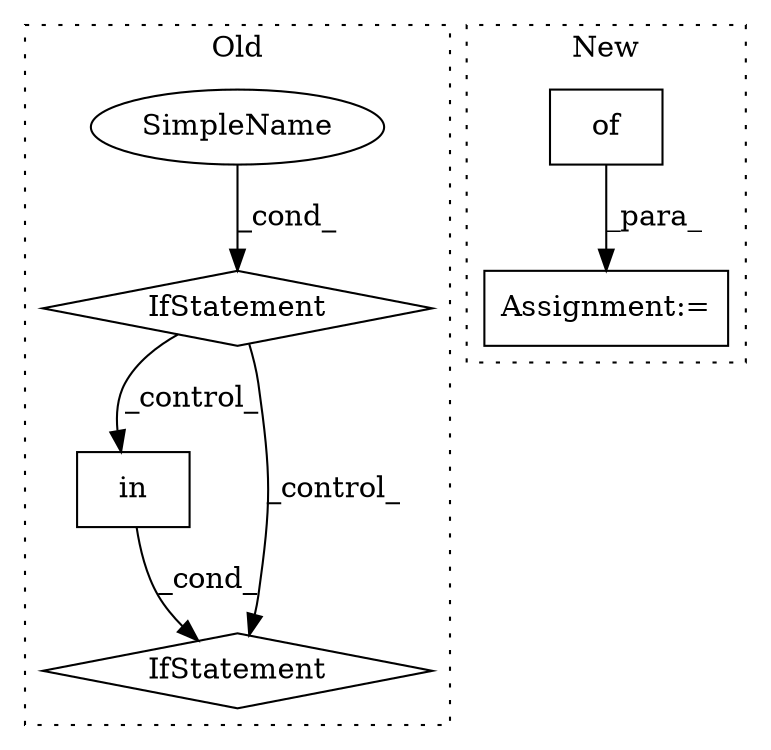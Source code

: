 digraph G {
subgraph cluster0 {
1 [label="in" a="105" s="14415" l="13" shape="box"];
3 [label="IfStatement" a="25" s="14403,14428" l="12,2" shape="diamond"];
5 [label="IfStatement" a="25" s="14284,14302" l="4,2" shape="diamond"];
6 [label="SimpleName" a="42" s="14288" l="14" shape="ellipse"];
label = "Old";
style="dotted";
}
subgraph cluster1 {
2 [label="of" a="32" s="19476" l="4" shape="box"];
4 [label="Assignment:=" a="7" s="19465" l="7" shape="box"];
label = "New";
style="dotted";
}
1 -> 3 [label="_cond_"];
2 -> 4 [label="_para_"];
5 -> 3 [label="_control_"];
5 -> 1 [label="_control_"];
6 -> 5 [label="_cond_"];
}